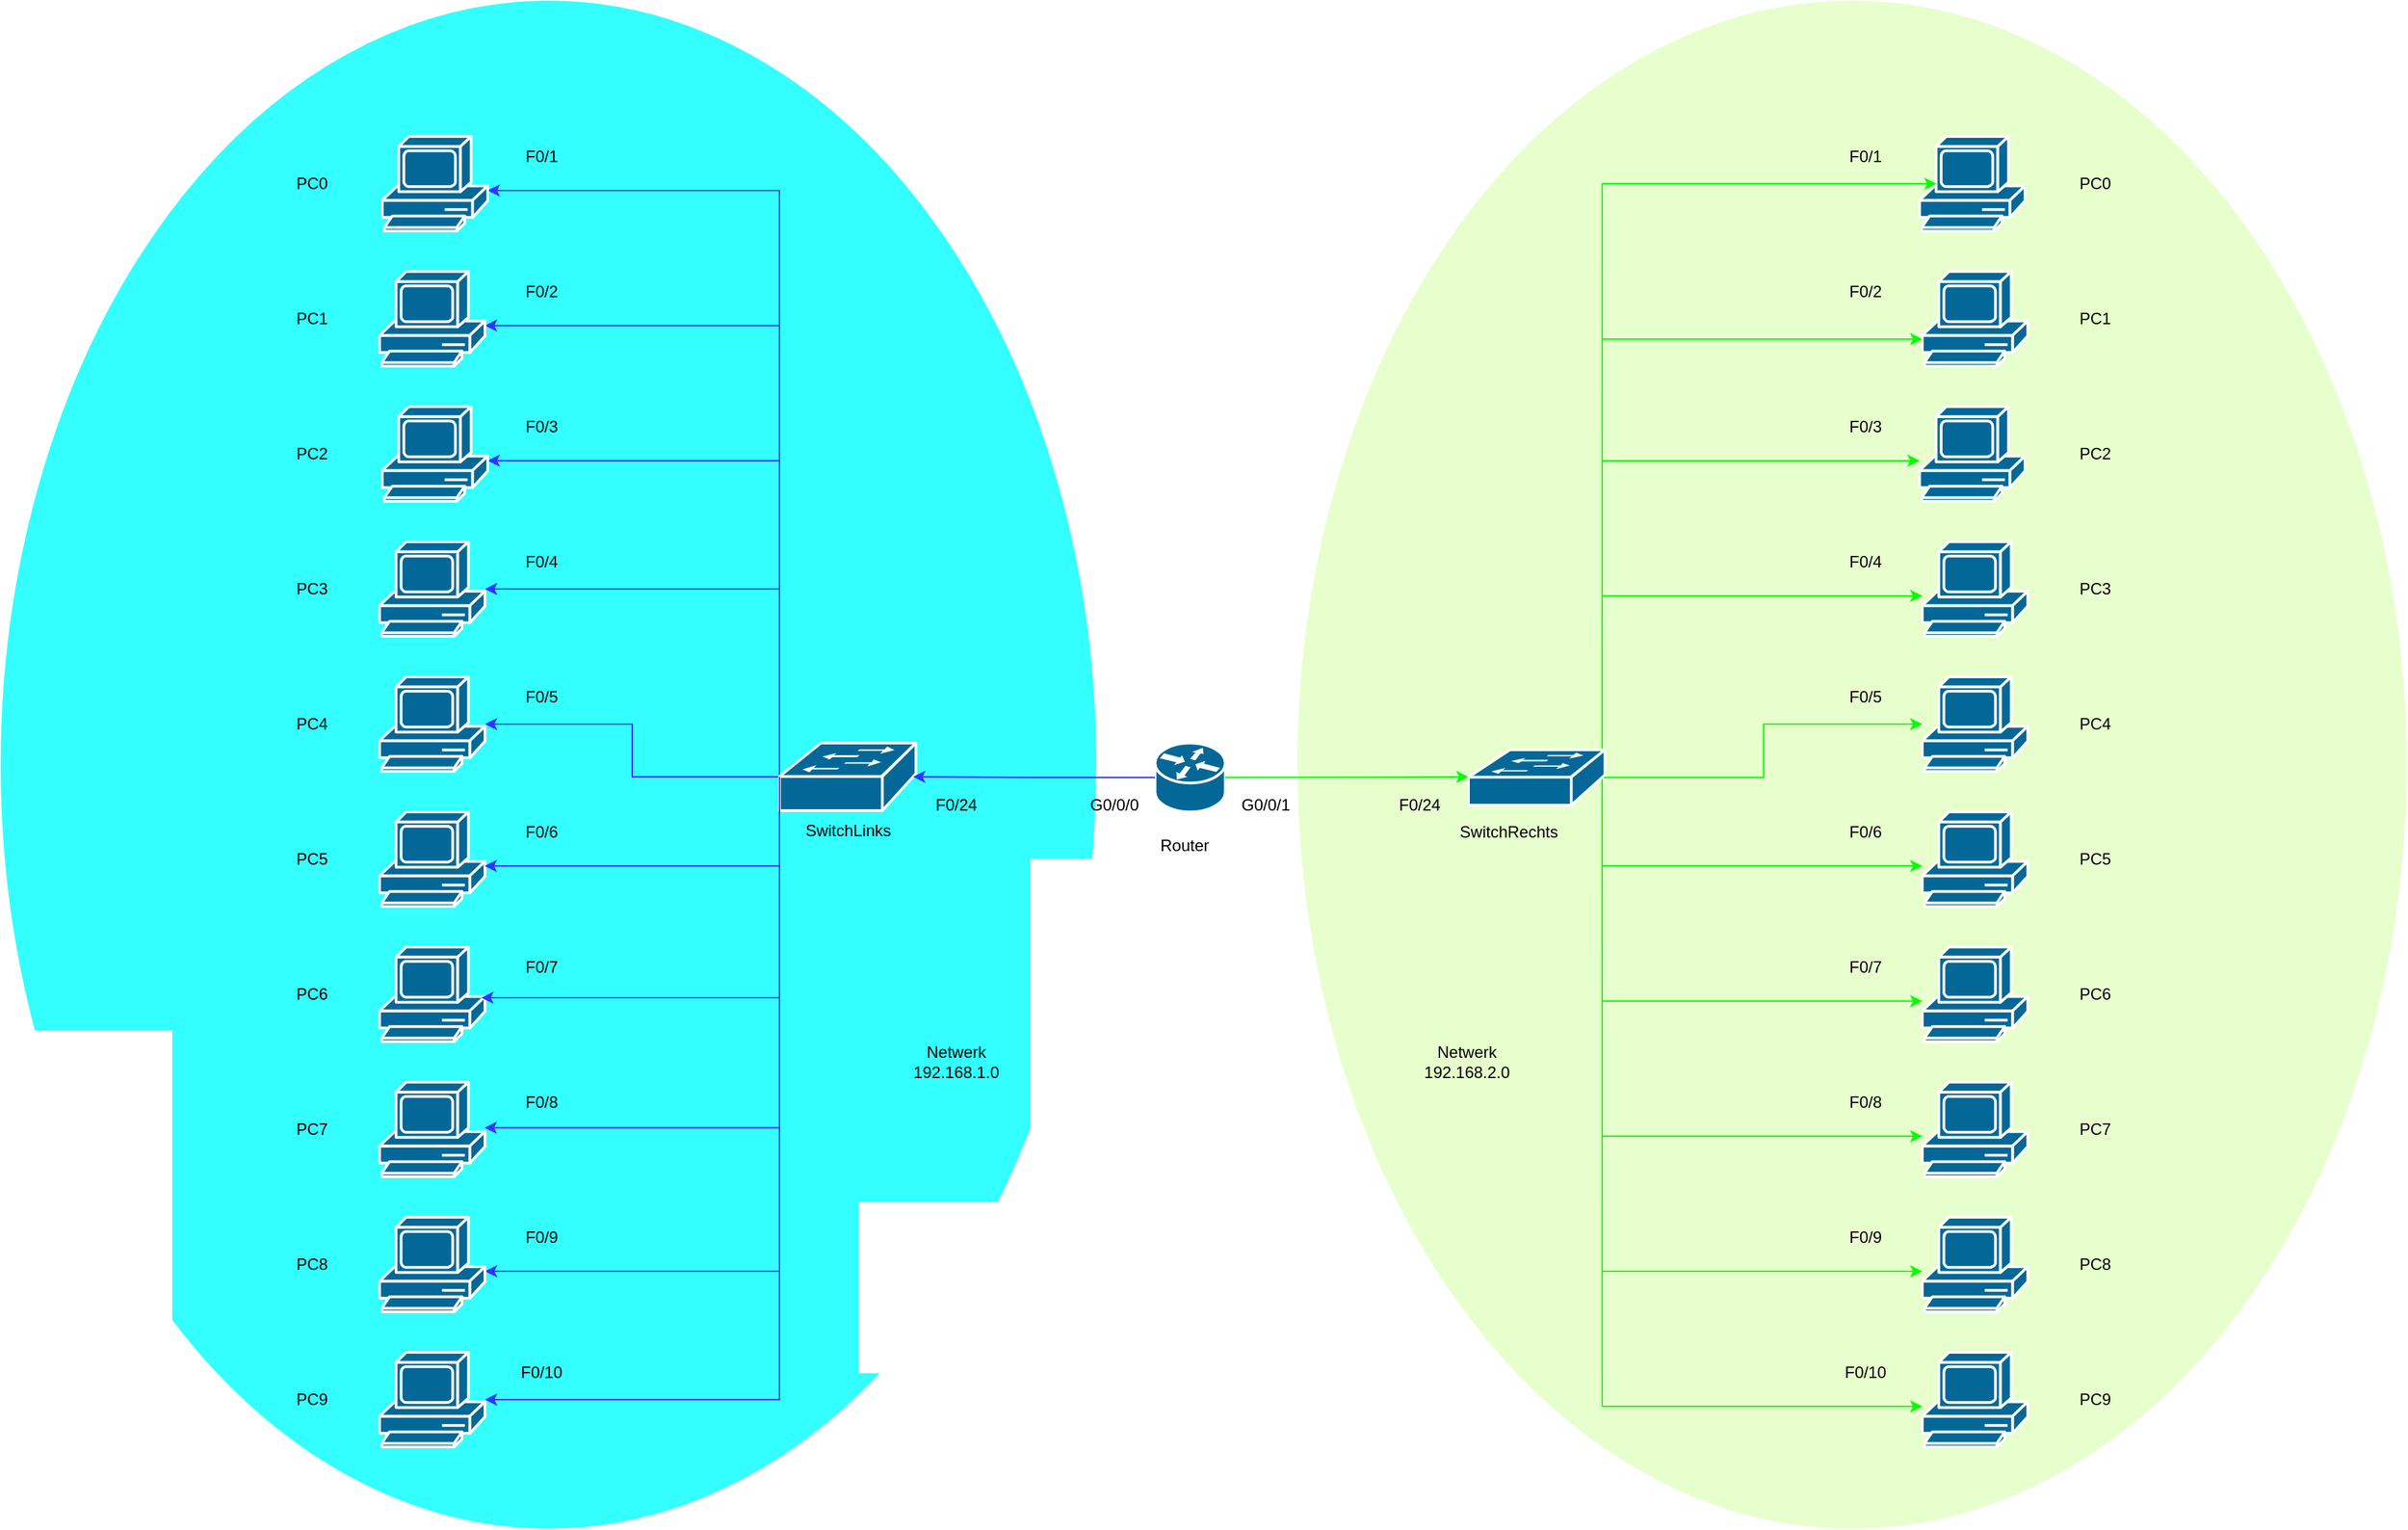 <mxfile version="26.0.3">
  <diagram id="6a731a19-8d31-9384-78a2-239565b7b9f0" name="Page-1">
    <mxGraphModel dx="3145" dy="1280" grid="1" gridSize="10" guides="1" tooltips="1" connect="1" arrows="1" fold="1" page="1" pageScale="1" pageWidth="827" pageHeight="1169" background="none" math="0" shadow="0">
      <root>
        <mxCell id="0" />
        <mxCell id="1" parent="0" />
        <mxCell id="nmAjtVOGxiwD0WqTTQxq-2369" value="" style="ellipse;whiteSpace=wrap;html=1;strokeColor=#E6FFCC;fillColor=#E6FFCC;" vertex="1" parent="1">
          <mxGeometry x="600" y="60" width="820" height="1130" as="geometry" />
        </mxCell>
        <mxCell id="nmAjtVOGxiwD0WqTTQxq-2368" value="" style="ellipse;whiteSpace=wrap;html=1;strokeColor=#33FFFF;fillColor=#33FFFF;" vertex="1" parent="1">
          <mxGeometry x="-360" y="60" width="810" height="1130" as="geometry" />
        </mxCell>
        <mxCell id="nmAjtVOGxiwD0WqTTQxq-2257" value="" style="shape=mxgraph.cisco.routers.router;sketch=0;html=1;pointerEvents=1;dashed=0;fillColor=#036897;strokeColor=#ffffff;strokeWidth=2;verticalLabelPosition=bottom;verticalAlign=top;align=center;outlineConnect=0;" vertex="1" parent="1">
          <mxGeometry x="494" y="609" width="52" height="51" as="geometry" />
        </mxCell>
        <mxCell id="nmAjtVOGxiwD0WqTTQxq-2272" style="edgeStyle=orthogonalEdgeStyle;rounded=0;orthogonalLoop=1;jettySize=auto;html=1;exitX=0;exitY=0.5;exitDx=0;exitDy=0;exitPerimeter=0;strokeColor=#3333FF;" edge="1" parent="1" source="nmAjtVOGxiwD0WqTTQxq-2258" target="nmAjtVOGxiwD0WqTTQxq-2262">
          <mxGeometry relative="1" as="geometry">
            <Array as="points">
              <mxPoint x="216" y="200" />
            </Array>
          </mxGeometry>
        </mxCell>
        <mxCell id="nmAjtVOGxiwD0WqTTQxq-2273" style="edgeStyle=orthogonalEdgeStyle;rounded=0;orthogonalLoop=1;jettySize=auto;html=1;exitX=0;exitY=0.5;exitDx=0;exitDy=0;exitPerimeter=0;strokeColor=#3333FF;" edge="1" parent="1" source="nmAjtVOGxiwD0WqTTQxq-2258" target="nmAjtVOGxiwD0WqTTQxq-2270">
          <mxGeometry relative="1" as="geometry">
            <Array as="points">
              <mxPoint x="216" y="300" />
            </Array>
          </mxGeometry>
        </mxCell>
        <mxCell id="nmAjtVOGxiwD0WqTTQxq-2274" style="edgeStyle=orthogonalEdgeStyle;rounded=0;orthogonalLoop=1;jettySize=auto;html=1;exitX=0;exitY=0.5;exitDx=0;exitDy=0;exitPerimeter=0;strokeColor=#3333FF;" edge="1" parent="1" source="nmAjtVOGxiwD0WqTTQxq-2258" target="nmAjtVOGxiwD0WqTTQxq-2268">
          <mxGeometry relative="1" as="geometry">
            <Array as="points">
              <mxPoint x="216" y="400" />
            </Array>
          </mxGeometry>
        </mxCell>
        <mxCell id="nmAjtVOGxiwD0WqTTQxq-2275" style="edgeStyle=orthogonalEdgeStyle;rounded=0;orthogonalLoop=1;jettySize=auto;html=1;exitX=0;exitY=0.5;exitDx=0;exitDy=0;exitPerimeter=0;strokeColor=#3333FF;" edge="1" parent="1" source="nmAjtVOGxiwD0WqTTQxq-2258" target="nmAjtVOGxiwD0WqTTQxq-2271">
          <mxGeometry relative="1" as="geometry">
            <Array as="points">
              <mxPoint x="216" y="495" />
            </Array>
          </mxGeometry>
        </mxCell>
        <mxCell id="nmAjtVOGxiwD0WqTTQxq-2276" style="edgeStyle=orthogonalEdgeStyle;rounded=0;orthogonalLoop=1;jettySize=auto;html=1;exitX=0;exitY=0.5;exitDx=0;exitDy=0;exitPerimeter=0;strokeColor=#3333FF;" edge="1" parent="1" source="nmAjtVOGxiwD0WqTTQxq-2258" target="nmAjtVOGxiwD0WqTTQxq-2266">
          <mxGeometry relative="1" as="geometry" />
        </mxCell>
        <mxCell id="nmAjtVOGxiwD0WqTTQxq-2281" style="edgeStyle=orthogonalEdgeStyle;rounded=0;orthogonalLoop=1;jettySize=auto;html=1;exitX=0;exitY=0.5;exitDx=0;exitDy=0;exitPerimeter=0;strokeColor=#3333FF;" edge="1" parent="1" source="nmAjtVOGxiwD0WqTTQxq-2258" target="nmAjtVOGxiwD0WqTTQxq-2267">
          <mxGeometry relative="1" as="geometry">
            <Array as="points">
              <mxPoint x="216" y="1000" />
            </Array>
          </mxGeometry>
        </mxCell>
        <mxCell id="nmAjtVOGxiwD0WqTTQxq-2282" style="edgeStyle=orthogonalEdgeStyle;rounded=0;orthogonalLoop=1;jettySize=auto;html=1;exitX=0;exitY=0.5;exitDx=0;exitDy=0;exitPerimeter=0;strokeColor=#3333FF;" edge="1" parent="1" source="nmAjtVOGxiwD0WqTTQxq-2258" target="nmAjtVOGxiwD0WqTTQxq-2269">
          <mxGeometry relative="1" as="geometry">
            <Array as="points">
              <mxPoint x="216" y="1095" />
            </Array>
          </mxGeometry>
        </mxCell>
        <mxCell id="nmAjtVOGxiwD0WqTTQxq-2258" value="" style="shape=mxgraph.cisco.switches.workgroup_switch;sketch=0;html=1;pointerEvents=1;dashed=0;fillColor=#036897;strokeColor=#ffffff;strokeWidth=2;verticalLabelPosition=bottom;verticalAlign=top;align=center;outlineConnect=0;" vertex="1" parent="1">
          <mxGeometry x="216" y="609" width="101" height="50" as="geometry" />
        </mxCell>
        <mxCell id="nmAjtVOGxiwD0WqTTQxq-2260" style="edgeStyle=orthogonalEdgeStyle;rounded=0;orthogonalLoop=1;jettySize=auto;html=1;exitX=0;exitY=0.5;exitDx=0;exitDy=0;exitPerimeter=0;entryX=0.98;entryY=0.5;entryDx=0;entryDy=0;entryPerimeter=0;strokeColor=#3333FF;" edge="1" parent="1" source="nmAjtVOGxiwD0WqTTQxq-2257" target="nmAjtVOGxiwD0WqTTQxq-2258">
          <mxGeometry relative="1" as="geometry" />
        </mxCell>
        <mxCell id="nmAjtVOGxiwD0WqTTQxq-2261" style="edgeStyle=orthogonalEdgeStyle;rounded=0;orthogonalLoop=1;jettySize=auto;html=1;exitX=1;exitY=0.5;exitDx=0;exitDy=0;exitPerimeter=0;entryX=0;entryY=0.5;entryDx=0;entryDy=0;entryPerimeter=0;strokeColor=#00FF00;" edge="1" parent="1" source="nmAjtVOGxiwD0WqTTQxq-2257">
          <mxGeometry relative="1" as="geometry">
            <mxPoint x="726" y="634" as="targetPoint" />
          </mxGeometry>
        </mxCell>
        <mxCell id="nmAjtVOGxiwD0WqTTQxq-2262" value="" style="shape=mxgraph.cisco.computers_and_peripherals.pc;html=1;pointerEvents=1;dashed=0;fillColor=#036897;strokeColor=#ffffff;strokeWidth=2;verticalLabelPosition=bottom;verticalAlign=top;align=center;outlineConnect=0;" vertex="1" parent="1">
          <mxGeometry x="-78" y="160" width="78" height="70" as="geometry" />
        </mxCell>
        <mxCell id="nmAjtVOGxiwD0WqTTQxq-2263" value="" style="shape=mxgraph.cisco.computers_and_peripherals.pc;html=1;pointerEvents=1;dashed=0;fillColor=#036897;strokeColor=#ffffff;strokeWidth=2;verticalLabelPosition=bottom;verticalAlign=top;align=center;outlineConnect=0;" vertex="1" parent="1">
          <mxGeometry x="-80" y="860" width="78" height="70" as="geometry" />
        </mxCell>
        <mxCell id="nmAjtVOGxiwD0WqTTQxq-2264" value="" style="shape=mxgraph.cisco.computers_and_peripherals.pc;html=1;pointerEvents=1;dashed=0;fillColor=#036897;strokeColor=#ffffff;strokeWidth=2;verticalLabelPosition=bottom;verticalAlign=top;align=center;outlineConnect=0;" vertex="1" parent="1">
          <mxGeometry x="-80" y="760" width="78" height="70" as="geometry" />
        </mxCell>
        <mxCell id="nmAjtVOGxiwD0WqTTQxq-2265" value="" style="shape=mxgraph.cisco.computers_and_peripherals.pc;html=1;pointerEvents=1;dashed=0;fillColor=#036897;strokeColor=#ffffff;strokeWidth=2;verticalLabelPosition=bottom;verticalAlign=top;align=center;outlineConnect=0;" vertex="1" parent="1">
          <mxGeometry x="-80" y="660" width="78" height="70" as="geometry" />
        </mxCell>
        <mxCell id="nmAjtVOGxiwD0WqTTQxq-2266" value="" style="shape=mxgraph.cisco.computers_and_peripherals.pc;html=1;pointerEvents=1;dashed=0;fillColor=#036897;strokeColor=#ffffff;strokeWidth=2;verticalLabelPosition=bottom;verticalAlign=top;align=center;outlineConnect=0;" vertex="1" parent="1">
          <mxGeometry x="-80" y="560" width="78" height="70" as="geometry" />
        </mxCell>
        <mxCell id="nmAjtVOGxiwD0WqTTQxq-2267" value="" style="shape=mxgraph.cisco.computers_and_peripherals.pc;html=1;pointerEvents=1;dashed=0;fillColor=#036897;strokeColor=#ffffff;strokeWidth=2;verticalLabelPosition=bottom;verticalAlign=top;align=center;outlineConnect=0;" vertex="1" parent="1">
          <mxGeometry x="-80" y="960" width="78" height="70" as="geometry" />
        </mxCell>
        <mxCell id="nmAjtVOGxiwD0WqTTQxq-2268" value="" style="shape=mxgraph.cisco.computers_and_peripherals.pc;html=1;pointerEvents=1;dashed=0;fillColor=#036897;strokeColor=#ffffff;strokeWidth=2;verticalLabelPosition=bottom;verticalAlign=top;align=center;outlineConnect=0;" vertex="1" parent="1">
          <mxGeometry x="-78" y="360" width="78" height="70" as="geometry" />
        </mxCell>
        <mxCell id="nmAjtVOGxiwD0WqTTQxq-2269" value="" style="shape=mxgraph.cisco.computers_and_peripherals.pc;html=1;pointerEvents=1;dashed=0;fillColor=#036897;strokeColor=#ffffff;strokeWidth=2;verticalLabelPosition=bottom;verticalAlign=top;align=center;outlineConnect=0;" vertex="1" parent="1">
          <mxGeometry x="-80" y="1060" width="78" height="70" as="geometry" />
        </mxCell>
        <mxCell id="nmAjtVOGxiwD0WqTTQxq-2270" value="" style="shape=mxgraph.cisco.computers_and_peripherals.pc;html=1;pointerEvents=1;dashed=0;fillColor=#036897;strokeColor=#ffffff;strokeWidth=2;verticalLabelPosition=bottom;verticalAlign=top;align=center;outlineConnect=0;" vertex="1" parent="1">
          <mxGeometry x="-80" y="260" width="78" height="70" as="geometry" />
        </mxCell>
        <mxCell id="nmAjtVOGxiwD0WqTTQxq-2271" value="" style="shape=mxgraph.cisco.computers_and_peripherals.pc;html=1;pointerEvents=1;dashed=0;fillColor=#036897;strokeColor=#ffffff;strokeWidth=2;verticalLabelPosition=bottom;verticalAlign=top;align=center;outlineConnect=0;" vertex="1" parent="1">
          <mxGeometry x="-80" y="460" width="78" height="70" as="geometry" />
        </mxCell>
        <mxCell id="nmAjtVOGxiwD0WqTTQxq-2278" style="edgeStyle=orthogonalEdgeStyle;rounded=0;orthogonalLoop=1;jettySize=auto;html=1;exitX=0;exitY=0.5;exitDx=0;exitDy=0;exitPerimeter=0;entryX=0.997;entryY=0.571;entryDx=0;entryDy=0;entryPerimeter=0;strokeColor=#3333FF;" edge="1" parent="1" source="nmAjtVOGxiwD0WqTTQxq-2258" target="nmAjtVOGxiwD0WqTTQxq-2265">
          <mxGeometry relative="1" as="geometry">
            <Array as="points">
              <mxPoint x="216" y="700" />
            </Array>
          </mxGeometry>
        </mxCell>
        <mxCell id="nmAjtVOGxiwD0WqTTQxq-2279" style="edgeStyle=orthogonalEdgeStyle;rounded=0;orthogonalLoop=1;jettySize=auto;html=1;exitX=0;exitY=0.5;exitDx=0;exitDy=0;exitPerimeter=0;entryX=0.965;entryY=0.536;entryDx=0;entryDy=0;entryPerimeter=0;strokeColor=#3333FF;" edge="1" parent="1" source="nmAjtVOGxiwD0WqTTQxq-2258" target="nmAjtVOGxiwD0WqTTQxq-2264">
          <mxGeometry relative="1" as="geometry">
            <Array as="points">
              <mxPoint x="216" y="798" />
            </Array>
          </mxGeometry>
        </mxCell>
        <mxCell id="nmAjtVOGxiwD0WqTTQxq-2280" style="edgeStyle=orthogonalEdgeStyle;rounded=0;orthogonalLoop=1;jettySize=auto;html=1;exitX=0;exitY=0.5;exitDx=0;exitDy=0;exitPerimeter=0;entryX=0.997;entryY=0.482;entryDx=0;entryDy=0;entryPerimeter=0;strokeColor=#3333FF;" edge="1" parent="1" source="nmAjtVOGxiwD0WqTTQxq-2258" target="nmAjtVOGxiwD0WqTTQxq-2263">
          <mxGeometry relative="1" as="geometry">
            <Array as="points">
              <mxPoint x="216" y="894" />
            </Array>
          </mxGeometry>
        </mxCell>
        <mxCell id="nmAjtVOGxiwD0WqTTQxq-2291" value="" style="shape=mxgraph.cisco.computers_and_peripherals.pc;html=1;pointerEvents=1;dashed=0;fillColor=#036897;strokeColor=#ffffff;strokeWidth=2;verticalLabelPosition=bottom;verticalAlign=top;align=center;outlineConnect=0;direction=east;flipV=0;flipH=0;" vertex="1" parent="1">
          <mxGeometry x="1060.001" y="160" width="78" height="70" as="geometry" />
        </mxCell>
        <mxCell id="nmAjtVOGxiwD0WqTTQxq-2292" value="" style="shape=mxgraph.cisco.computers_and_peripherals.pc;html=1;pointerEvents=1;dashed=0;fillColor=#036897;strokeColor=#ffffff;strokeWidth=2;verticalLabelPosition=bottom;verticalAlign=top;align=center;outlineConnect=0;direction=east;flipV=0;flipH=0;" vertex="1" parent="1">
          <mxGeometry x="1062.001" y="860" width="78" height="70" as="geometry" />
        </mxCell>
        <mxCell id="nmAjtVOGxiwD0WqTTQxq-2293" value="" style="shape=mxgraph.cisco.computers_and_peripherals.pc;html=1;pointerEvents=1;dashed=0;fillColor=#036897;strokeColor=#ffffff;strokeWidth=2;verticalLabelPosition=bottom;verticalAlign=top;align=center;outlineConnect=0;direction=east;flipV=0;flipH=0;" vertex="1" parent="1">
          <mxGeometry x="1062.001" y="760" width="78" height="70" as="geometry" />
        </mxCell>
        <mxCell id="nmAjtVOGxiwD0WqTTQxq-2294" value="" style="shape=mxgraph.cisco.computers_and_peripherals.pc;html=1;pointerEvents=1;dashed=0;fillColor=#036897;strokeColor=#ffffff;strokeWidth=2;verticalLabelPosition=bottom;verticalAlign=top;align=center;outlineConnect=0;direction=east;flipV=0;flipH=0;" vertex="1" parent="1">
          <mxGeometry x="1062.001" y="660" width="78" height="70" as="geometry" />
        </mxCell>
        <mxCell id="nmAjtVOGxiwD0WqTTQxq-2295" value="" style="shape=mxgraph.cisco.computers_and_peripherals.pc;html=1;pointerEvents=1;dashed=0;fillColor=#036897;strokeColor=#ffffff;strokeWidth=2;verticalLabelPosition=bottom;verticalAlign=top;align=center;outlineConnect=0;direction=east;flipV=0;flipH=0;" vertex="1" parent="1">
          <mxGeometry x="1062.001" y="560" width="78" height="70" as="geometry" />
        </mxCell>
        <mxCell id="nmAjtVOGxiwD0WqTTQxq-2296" value="" style="shape=mxgraph.cisco.computers_and_peripherals.pc;html=1;pointerEvents=1;dashed=0;fillColor=#036897;strokeColor=#ffffff;strokeWidth=2;verticalLabelPosition=bottom;verticalAlign=top;align=center;outlineConnect=0;direction=east;flipV=0;flipH=0;" vertex="1" parent="1">
          <mxGeometry x="1062.001" y="960" width="78" height="70" as="geometry" />
        </mxCell>
        <mxCell id="nmAjtVOGxiwD0WqTTQxq-2297" value="" style="shape=mxgraph.cisco.computers_and_peripherals.pc;html=1;pointerEvents=1;dashed=0;fillColor=#036897;strokeColor=#ffffff;strokeWidth=2;verticalLabelPosition=bottom;verticalAlign=top;align=center;outlineConnect=0;direction=east;flipV=0;flipH=0;" vertex="1" parent="1">
          <mxGeometry x="1060.001" y="360" width="78" height="70" as="geometry" />
        </mxCell>
        <mxCell id="nmAjtVOGxiwD0WqTTQxq-2298" value="" style="shape=mxgraph.cisco.computers_and_peripherals.pc;html=1;pointerEvents=1;dashed=0;fillColor=#036897;strokeColor=#ffffff;strokeWidth=2;verticalLabelPosition=bottom;verticalAlign=top;align=center;outlineConnect=0;direction=east;flipV=0;flipH=0;" vertex="1" parent="1">
          <mxGeometry x="1062.001" y="1060" width="78" height="70" as="geometry" />
        </mxCell>
        <mxCell id="nmAjtVOGxiwD0WqTTQxq-2299" value="" style="shape=mxgraph.cisco.computers_and_peripherals.pc;html=1;pointerEvents=1;dashed=0;fillColor=#036897;strokeColor=#ffffff;strokeWidth=2;verticalLabelPosition=bottom;verticalAlign=top;align=center;outlineConnect=0;direction=east;flipV=0;flipH=0;" vertex="1" parent="1">
          <mxGeometry x="1062.001" y="260" width="78" height="70" as="geometry" />
        </mxCell>
        <mxCell id="nmAjtVOGxiwD0WqTTQxq-2300" value="" style="shape=mxgraph.cisco.computers_and_peripherals.pc;html=1;pointerEvents=1;dashed=0;fillColor=#036897;strokeColor=#ffffff;strokeWidth=2;verticalLabelPosition=bottom;verticalAlign=top;align=center;outlineConnect=0;direction=east;flipV=0;flipH=0;" vertex="1" parent="1">
          <mxGeometry x="1062.001" y="460" width="78" height="70" as="geometry" />
        </mxCell>
        <mxCell id="nmAjtVOGxiwD0WqTTQxq-2311" style="edgeStyle=orthogonalEdgeStyle;rounded=0;orthogonalLoop=1;jettySize=auto;html=1;exitX=0.98;exitY=0.5;exitDx=0;exitDy=0;exitPerimeter=0;entryX=0.16;entryY=0.5;entryDx=0;entryDy=0;entryPerimeter=0;strokeColor=#00FF00;" edge="1" parent="1" source="nmAjtVOGxiwD0WqTTQxq-2306" target="nmAjtVOGxiwD0WqTTQxq-2291">
          <mxGeometry relative="1" as="geometry">
            <mxPoint x="825.308" y="200" as="targetPoint" />
            <Array as="points">
              <mxPoint x="825" y="195" />
            </Array>
          </mxGeometry>
        </mxCell>
        <mxCell id="nmAjtVOGxiwD0WqTTQxq-2312" style="edgeStyle=orthogonalEdgeStyle;rounded=0;orthogonalLoop=1;jettySize=auto;html=1;exitX=0.98;exitY=0.5;exitDx=0;exitDy=0;exitPerimeter=0;strokeColor=#00FF00;" edge="1" parent="1" source="nmAjtVOGxiwD0WqTTQxq-2306" target="nmAjtVOGxiwD0WqTTQxq-2299">
          <mxGeometry relative="1" as="geometry">
            <Array as="points">
              <mxPoint x="825" y="310" />
            </Array>
          </mxGeometry>
        </mxCell>
        <mxCell id="nmAjtVOGxiwD0WqTTQxq-2313" style="edgeStyle=orthogonalEdgeStyle;rounded=0;orthogonalLoop=1;jettySize=auto;html=1;exitX=0.98;exitY=0.5;exitDx=0;exitDy=0;exitPerimeter=0;strokeColor=#00FF00;" edge="1" parent="1" source="nmAjtVOGxiwD0WqTTQxq-2306" target="nmAjtVOGxiwD0WqTTQxq-2297">
          <mxGeometry relative="1" as="geometry">
            <Array as="points">
              <mxPoint x="825" y="400" />
            </Array>
          </mxGeometry>
        </mxCell>
        <mxCell id="nmAjtVOGxiwD0WqTTQxq-2314" style="edgeStyle=orthogonalEdgeStyle;rounded=0;orthogonalLoop=1;jettySize=auto;html=1;exitX=0.98;exitY=0.5;exitDx=0;exitDy=0;exitPerimeter=0;strokeColor=#00FF00;" edge="1" parent="1" source="nmAjtVOGxiwD0WqTTQxq-2306" target="nmAjtVOGxiwD0WqTTQxq-2300">
          <mxGeometry relative="1" as="geometry">
            <Array as="points">
              <mxPoint x="825" y="500" />
            </Array>
          </mxGeometry>
        </mxCell>
        <mxCell id="nmAjtVOGxiwD0WqTTQxq-2315" style="edgeStyle=orthogonalEdgeStyle;rounded=0;orthogonalLoop=1;jettySize=auto;html=1;exitX=0.98;exitY=0.5;exitDx=0;exitDy=0;exitPerimeter=0;strokeColor=#00FF00;" edge="1" parent="1" source="nmAjtVOGxiwD0WqTTQxq-2306" target="nmAjtVOGxiwD0WqTTQxq-2295">
          <mxGeometry relative="1" as="geometry" />
        </mxCell>
        <mxCell id="nmAjtVOGxiwD0WqTTQxq-2316" style="edgeStyle=orthogonalEdgeStyle;rounded=0;orthogonalLoop=1;jettySize=auto;html=1;exitX=0.98;exitY=0.5;exitDx=0;exitDy=0;exitPerimeter=0;strokeColor=#00FF00;" edge="1" parent="1" source="nmAjtVOGxiwD0WqTTQxq-2306" target="nmAjtVOGxiwD0WqTTQxq-2294">
          <mxGeometry relative="1" as="geometry">
            <Array as="points">
              <mxPoint x="825" y="700" />
            </Array>
          </mxGeometry>
        </mxCell>
        <mxCell id="nmAjtVOGxiwD0WqTTQxq-2317" style="edgeStyle=orthogonalEdgeStyle;rounded=0;orthogonalLoop=1;jettySize=auto;html=1;exitX=0.98;exitY=0.5;exitDx=0;exitDy=0;exitPerimeter=0;strokeColor=#00FF00;" edge="1" parent="1" source="nmAjtVOGxiwD0WqTTQxq-2306" target="nmAjtVOGxiwD0WqTTQxq-2293">
          <mxGeometry relative="1" as="geometry">
            <Array as="points">
              <mxPoint x="825" y="800" />
            </Array>
          </mxGeometry>
        </mxCell>
        <mxCell id="nmAjtVOGxiwD0WqTTQxq-2318" style="edgeStyle=orthogonalEdgeStyle;rounded=0;orthogonalLoop=1;jettySize=auto;html=1;exitX=0.98;exitY=0.5;exitDx=0;exitDy=0;exitPerimeter=0;strokeColor=#00FF00;" edge="1" parent="1" source="nmAjtVOGxiwD0WqTTQxq-2306" target="nmAjtVOGxiwD0WqTTQxq-2292">
          <mxGeometry relative="1" as="geometry">
            <Array as="points">
              <mxPoint x="825" y="900" />
            </Array>
          </mxGeometry>
        </mxCell>
        <mxCell id="nmAjtVOGxiwD0WqTTQxq-2319" style="edgeStyle=orthogonalEdgeStyle;rounded=0;orthogonalLoop=1;jettySize=auto;html=1;exitX=0.98;exitY=0.5;exitDx=0;exitDy=0;exitPerimeter=0;strokeColor=#00FF00;" edge="1" parent="1" source="nmAjtVOGxiwD0WqTTQxq-2306" target="nmAjtVOGxiwD0WqTTQxq-2296">
          <mxGeometry relative="1" as="geometry">
            <Array as="points">
              <mxPoint x="825" y="1000" />
            </Array>
          </mxGeometry>
        </mxCell>
        <mxCell id="nmAjtVOGxiwD0WqTTQxq-2320" style="edgeStyle=orthogonalEdgeStyle;rounded=0;orthogonalLoop=1;jettySize=auto;html=1;exitX=0.98;exitY=0.5;exitDx=0;exitDy=0;exitPerimeter=0;strokeColor=#00FF00;" edge="1" parent="1" source="nmAjtVOGxiwD0WqTTQxq-2306" target="nmAjtVOGxiwD0WqTTQxq-2298">
          <mxGeometry relative="1" as="geometry">
            <Array as="points">
              <mxPoint x="825" y="1100" />
            </Array>
          </mxGeometry>
        </mxCell>
        <mxCell id="nmAjtVOGxiwD0WqTTQxq-2306" value="" style="shape=mxgraph.cisco.switches.workgroup_switch;sketch=0;html=1;pointerEvents=1;dashed=0;fillColor=#036897;strokeColor=#ffffff;strokeWidth=2;verticalLabelPosition=bottom;verticalAlign=top;align=center;outlineConnect=0;direction=east;flipV=0;flipH=0;" vertex="1" parent="1">
          <mxGeometry x="726" y="614" width="101" height="41" as="geometry" />
        </mxCell>
        <mxCell id="nmAjtVOGxiwD0WqTTQxq-2321" value="G0/0/0" style="text;html=1;align=center;verticalAlign=middle;whiteSpace=wrap;rounded=0;" vertex="1" parent="1">
          <mxGeometry x="434" y="640" width="60" height="30" as="geometry" />
        </mxCell>
        <mxCell id="nmAjtVOGxiwD0WqTTQxq-2322" value="G0/0/1" style="text;html=1;align=center;verticalAlign=middle;whiteSpace=wrap;rounded=0;" vertex="1" parent="1">
          <mxGeometry x="546" y="640" width="60" height="30" as="geometry" />
        </mxCell>
        <mxCell id="nmAjtVOGxiwD0WqTTQxq-2323" value="F0/24" style="text;html=1;align=center;verticalAlign=middle;whiteSpace=wrap;rounded=0;" vertex="1" parent="1">
          <mxGeometry x="317" y="640" width="60" height="30" as="geometry" />
        </mxCell>
        <mxCell id="nmAjtVOGxiwD0WqTTQxq-2324" value="F0/24" style="text;html=1;align=center;verticalAlign=middle;whiteSpace=wrap;rounded=0;" vertex="1" parent="1">
          <mxGeometry x="660" y="640" width="60" height="30" as="geometry" />
        </mxCell>
        <mxCell id="nmAjtVOGxiwD0WqTTQxq-2325" value="F0/1" style="text;html=1;align=center;verticalAlign=middle;whiteSpace=wrap;rounded=0;" vertex="1" parent="1">
          <mxGeometry x="10" y="160" width="60" height="30" as="geometry" />
        </mxCell>
        <mxCell id="nmAjtVOGxiwD0WqTTQxq-2326" value="F0/2" style="text;html=1;align=center;verticalAlign=middle;whiteSpace=wrap;rounded=0;" vertex="1" parent="1">
          <mxGeometry x="10" y="260" width="60" height="30" as="geometry" />
        </mxCell>
        <mxCell id="nmAjtVOGxiwD0WqTTQxq-2327" value="F0/3" style="text;html=1;align=center;verticalAlign=middle;whiteSpace=wrap;rounded=0;" vertex="1" parent="1">
          <mxGeometry x="10" y="360" width="60" height="30" as="geometry" />
        </mxCell>
        <mxCell id="nmAjtVOGxiwD0WqTTQxq-2328" value="F0/4" style="text;html=1;align=center;verticalAlign=middle;whiteSpace=wrap;rounded=0;" vertex="1" parent="1">
          <mxGeometry x="10" y="460" width="60" height="30" as="geometry" />
        </mxCell>
        <mxCell id="nmAjtVOGxiwD0WqTTQxq-2329" value="F0/5" style="text;html=1;align=center;verticalAlign=middle;whiteSpace=wrap;rounded=0;" vertex="1" parent="1">
          <mxGeometry x="10" y="560" width="60" height="30" as="geometry" />
        </mxCell>
        <mxCell id="nmAjtVOGxiwD0WqTTQxq-2330" value="F0/6" style="text;html=1;align=center;verticalAlign=middle;whiteSpace=wrap;rounded=0;" vertex="1" parent="1">
          <mxGeometry x="10" y="660" width="60" height="30" as="geometry" />
        </mxCell>
        <mxCell id="nmAjtVOGxiwD0WqTTQxq-2331" value="F0/7" style="text;html=1;align=center;verticalAlign=middle;whiteSpace=wrap;rounded=0;" vertex="1" parent="1">
          <mxGeometry x="10" y="760" width="60" height="30" as="geometry" />
        </mxCell>
        <mxCell id="nmAjtVOGxiwD0WqTTQxq-2332" value="F0/8" style="text;html=1;align=center;verticalAlign=middle;whiteSpace=wrap;rounded=0;" vertex="1" parent="1">
          <mxGeometry x="10" y="860" width="60" height="30" as="geometry" />
        </mxCell>
        <mxCell id="nmAjtVOGxiwD0WqTTQxq-2333" value="F0/9" style="text;html=1;align=center;verticalAlign=middle;whiteSpace=wrap;rounded=0;" vertex="1" parent="1">
          <mxGeometry x="10" y="960" width="60" height="30" as="geometry" />
        </mxCell>
        <mxCell id="nmAjtVOGxiwD0WqTTQxq-2334" value="F0/10" style="text;html=1;align=center;verticalAlign=middle;whiteSpace=wrap;rounded=0;" vertex="1" parent="1">
          <mxGeometry x="10" y="1060" width="60" height="30" as="geometry" />
        </mxCell>
        <mxCell id="nmAjtVOGxiwD0WqTTQxq-2335" value="F0/1" style="text;html=1;align=center;verticalAlign=middle;whiteSpace=wrap;rounded=0;" vertex="1" parent="1">
          <mxGeometry x="990" y="160" width="60" height="30" as="geometry" />
        </mxCell>
        <mxCell id="nmAjtVOGxiwD0WqTTQxq-2336" value="F0/2" style="text;html=1;align=center;verticalAlign=middle;whiteSpace=wrap;rounded=0;" vertex="1" parent="1">
          <mxGeometry x="990" y="260" width="60" height="30" as="geometry" />
        </mxCell>
        <mxCell id="nmAjtVOGxiwD0WqTTQxq-2337" value="F0/3" style="text;html=1;align=center;verticalAlign=middle;whiteSpace=wrap;rounded=0;" vertex="1" parent="1">
          <mxGeometry x="990" y="360" width="60" height="30" as="geometry" />
        </mxCell>
        <mxCell id="nmAjtVOGxiwD0WqTTQxq-2338" value="F0/4" style="text;html=1;align=center;verticalAlign=middle;whiteSpace=wrap;rounded=0;" vertex="1" parent="1">
          <mxGeometry x="990" y="460" width="60" height="30" as="geometry" />
        </mxCell>
        <mxCell id="nmAjtVOGxiwD0WqTTQxq-2339" value="F0/5" style="text;html=1;align=center;verticalAlign=middle;whiteSpace=wrap;rounded=0;" vertex="1" parent="1">
          <mxGeometry x="990" y="560" width="60" height="30" as="geometry" />
        </mxCell>
        <mxCell id="nmAjtVOGxiwD0WqTTQxq-2340" value="F0/6" style="text;html=1;align=center;verticalAlign=middle;whiteSpace=wrap;rounded=0;" vertex="1" parent="1">
          <mxGeometry x="990" y="660" width="60" height="30" as="geometry" />
        </mxCell>
        <mxCell id="nmAjtVOGxiwD0WqTTQxq-2341" value="F0/7" style="text;html=1;align=center;verticalAlign=middle;whiteSpace=wrap;rounded=0;" vertex="1" parent="1">
          <mxGeometry x="990" y="760" width="60" height="30" as="geometry" />
        </mxCell>
        <mxCell id="nmAjtVOGxiwD0WqTTQxq-2342" value="F0/8" style="text;html=1;align=center;verticalAlign=middle;whiteSpace=wrap;rounded=0;" vertex="1" parent="1">
          <mxGeometry x="990" y="860" width="60" height="30" as="geometry" />
        </mxCell>
        <mxCell id="nmAjtVOGxiwD0WqTTQxq-2343" value="F0/9" style="text;html=1;align=center;verticalAlign=middle;whiteSpace=wrap;rounded=0;" vertex="1" parent="1">
          <mxGeometry x="990" y="960" width="60" height="30" as="geometry" />
        </mxCell>
        <mxCell id="nmAjtVOGxiwD0WqTTQxq-2344" value="F0/10" style="text;html=1;align=center;verticalAlign=middle;whiteSpace=wrap;rounded=0;" vertex="1" parent="1">
          <mxGeometry x="990" y="1060" width="60" height="30" as="geometry" />
        </mxCell>
        <mxCell id="nmAjtVOGxiwD0WqTTQxq-2345" value="PC0" style="text;html=1;align=center;verticalAlign=middle;whiteSpace=wrap;rounded=0;" vertex="1" parent="1">
          <mxGeometry x="-160" y="180" width="60" height="30" as="geometry" />
        </mxCell>
        <mxCell id="nmAjtVOGxiwD0WqTTQxq-2346" value="PC1" style="text;html=1;align=center;verticalAlign=middle;whiteSpace=wrap;rounded=0;" vertex="1" parent="1">
          <mxGeometry x="-160" y="280" width="60" height="30" as="geometry" />
        </mxCell>
        <mxCell id="nmAjtVOGxiwD0WqTTQxq-2347" value="PC2" style="text;html=1;align=center;verticalAlign=middle;whiteSpace=wrap;rounded=0;" vertex="1" parent="1">
          <mxGeometry x="-160" y="380" width="60" height="30" as="geometry" />
        </mxCell>
        <mxCell id="nmAjtVOGxiwD0WqTTQxq-2348" value="PC3" style="text;html=1;align=center;verticalAlign=middle;whiteSpace=wrap;rounded=0;" vertex="1" parent="1">
          <mxGeometry x="-160" y="480" width="60" height="30" as="geometry" />
        </mxCell>
        <mxCell id="nmAjtVOGxiwD0WqTTQxq-2349" value="PC4" style="text;html=1;align=center;verticalAlign=middle;whiteSpace=wrap;rounded=0;" vertex="1" parent="1">
          <mxGeometry x="-160" y="580" width="60" height="30" as="geometry" />
        </mxCell>
        <mxCell id="nmAjtVOGxiwD0WqTTQxq-2350" value="PC5" style="text;html=1;align=center;verticalAlign=middle;whiteSpace=wrap;rounded=0;" vertex="1" parent="1">
          <mxGeometry x="-160" y="680" width="60" height="30" as="geometry" />
        </mxCell>
        <mxCell id="nmAjtVOGxiwD0WqTTQxq-2351" value="PC6" style="text;html=1;align=center;verticalAlign=middle;whiteSpace=wrap;rounded=0;" vertex="1" parent="1">
          <mxGeometry x="-160" y="780" width="60" height="30" as="geometry" />
        </mxCell>
        <mxCell id="nmAjtVOGxiwD0WqTTQxq-2352" value="PC7" style="text;html=1;align=center;verticalAlign=middle;whiteSpace=wrap;rounded=0;" vertex="1" parent="1">
          <mxGeometry x="-160" y="880" width="60" height="30" as="geometry" />
        </mxCell>
        <mxCell id="nmAjtVOGxiwD0WqTTQxq-2353" value="PC8" style="text;html=1;align=center;verticalAlign=middle;whiteSpace=wrap;rounded=0;" vertex="1" parent="1">
          <mxGeometry x="-160" y="980" width="60" height="30" as="geometry" />
        </mxCell>
        <mxCell id="nmAjtVOGxiwD0WqTTQxq-2354" value="PC9" style="text;html=1;align=center;verticalAlign=middle;whiteSpace=wrap;rounded=0;" vertex="1" parent="1">
          <mxGeometry x="-160" y="1080" width="60" height="30" as="geometry" />
        </mxCell>
        <mxCell id="nmAjtVOGxiwD0WqTTQxq-2355" value="PC0" style="text;html=1;align=center;verticalAlign=middle;whiteSpace=wrap;rounded=0;" vertex="1" parent="1">
          <mxGeometry x="1160" y="180" width="60" height="30" as="geometry" />
        </mxCell>
        <mxCell id="nmAjtVOGxiwD0WqTTQxq-2356" value="PC1" style="text;html=1;align=center;verticalAlign=middle;whiteSpace=wrap;rounded=0;" vertex="1" parent="1">
          <mxGeometry x="1160" y="280" width="60" height="30" as="geometry" />
        </mxCell>
        <mxCell id="nmAjtVOGxiwD0WqTTQxq-2357" value="PC2" style="text;html=1;align=center;verticalAlign=middle;whiteSpace=wrap;rounded=0;" vertex="1" parent="1">
          <mxGeometry x="1160" y="380" width="60" height="30" as="geometry" />
        </mxCell>
        <mxCell id="nmAjtVOGxiwD0WqTTQxq-2358" value="PC3" style="text;html=1;align=center;verticalAlign=middle;whiteSpace=wrap;rounded=0;" vertex="1" parent="1">
          <mxGeometry x="1160" y="480" width="60" height="30" as="geometry" />
        </mxCell>
        <mxCell id="nmAjtVOGxiwD0WqTTQxq-2359" value="PC4" style="text;html=1;align=center;verticalAlign=middle;whiteSpace=wrap;rounded=0;" vertex="1" parent="1">
          <mxGeometry x="1160" y="580" width="60" height="30" as="geometry" />
        </mxCell>
        <mxCell id="nmAjtVOGxiwD0WqTTQxq-2360" value="PC5" style="text;html=1;align=center;verticalAlign=middle;whiteSpace=wrap;rounded=0;" vertex="1" parent="1">
          <mxGeometry x="1160" y="680" width="60" height="30" as="geometry" />
        </mxCell>
        <mxCell id="nmAjtVOGxiwD0WqTTQxq-2361" value="PC6" style="text;html=1;align=center;verticalAlign=middle;whiteSpace=wrap;rounded=0;" vertex="1" parent="1">
          <mxGeometry x="1160" y="780" width="60" height="30" as="geometry" />
        </mxCell>
        <mxCell id="nmAjtVOGxiwD0WqTTQxq-2362" value="PC7" style="text;html=1;align=center;verticalAlign=middle;whiteSpace=wrap;rounded=0;" vertex="1" parent="1">
          <mxGeometry x="1160" y="880" width="60" height="30" as="geometry" />
        </mxCell>
        <mxCell id="nmAjtVOGxiwD0WqTTQxq-2363" value="PC8" style="text;html=1;align=center;verticalAlign=middle;whiteSpace=wrap;rounded=0;" vertex="1" parent="1">
          <mxGeometry x="1160" y="980" width="60" height="30" as="geometry" />
        </mxCell>
        <mxCell id="nmAjtVOGxiwD0WqTTQxq-2364" value="PC9" style="text;html=1;align=center;verticalAlign=middle;whiteSpace=wrap;rounded=0;" vertex="1" parent="1">
          <mxGeometry x="1160" y="1080" width="60" height="30" as="geometry" />
        </mxCell>
        <mxCell id="nmAjtVOGxiwD0WqTTQxq-2365" value="SwitchLinks" style="text;html=1;align=center;verticalAlign=middle;whiteSpace=wrap;rounded=0;" vertex="1" parent="1">
          <mxGeometry x="236.5" y="659" width="60" height="30" as="geometry" />
        </mxCell>
        <mxCell id="nmAjtVOGxiwD0WqTTQxq-2366" value="SwitchRechts" style="text;html=1;align=center;verticalAlign=middle;whiteSpace=wrap;rounded=0;" vertex="1" parent="1">
          <mxGeometry x="726" y="660" width="60" height="30" as="geometry" />
        </mxCell>
        <mxCell id="nmAjtVOGxiwD0WqTTQxq-2367" value="Router" style="text;html=1;align=center;verticalAlign=middle;whiteSpace=wrap;rounded=0;" vertex="1" parent="1">
          <mxGeometry x="486" y="670" width="60" height="30" as="geometry" />
        </mxCell>
        <mxCell id="nmAjtVOGxiwD0WqTTQxq-2370" value="Netwerk 192.168.1.0" style="text;html=1;align=center;verticalAlign=middle;whiteSpace=wrap;rounded=0;" vertex="1" parent="1">
          <mxGeometry x="292" y="830" width="110" height="30" as="geometry" />
        </mxCell>
        <mxCell id="nmAjtVOGxiwD0WqTTQxq-2371" value="Netwerk 192.168.2.0" style="text;html=1;align=center;verticalAlign=middle;whiteSpace=wrap;rounded=0;" vertex="1" parent="1">
          <mxGeometry x="670" y="830" width="110" height="30" as="geometry" />
        </mxCell>
      </root>
    </mxGraphModel>
  </diagram>
</mxfile>

